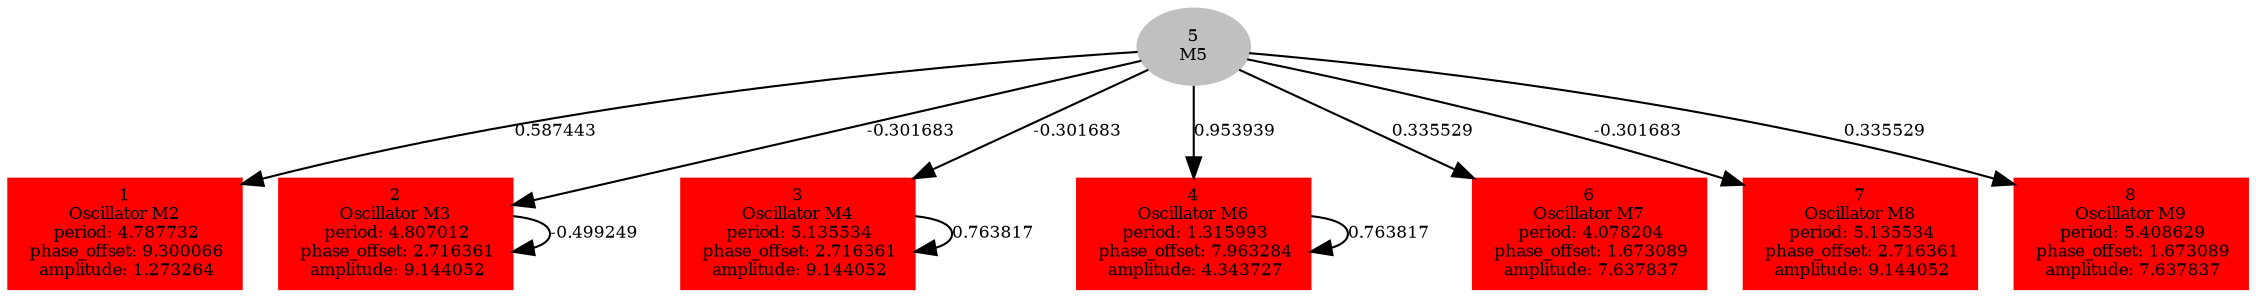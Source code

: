  digraph g{ forcelabels=true;
1 [label=<1<BR />Oscillator M2<BR /> period: 4.787732<BR /> phase_offset: 9.300066<BR /> amplitude: 1.273264>, shape=box,color=red,style=filled,fontsize=8];2 [label=<2<BR />Oscillator M3<BR /> period: 4.807012<BR /> phase_offset: 2.716361<BR /> amplitude: 9.144052>, shape=box,color=red,style=filled,fontsize=8];3 [label=<3<BR />Oscillator M4<BR /> period: 5.135534<BR /> phase_offset: 2.716361<BR /> amplitude: 9.144052>, shape=box,color=red,style=filled,fontsize=8];4 [label=<4<BR />Oscillator M6<BR /> period: 1.315993<BR /> phase_offset: 7.963284<BR /> amplitude: 4.343727>, shape=box,color=red,style=filled,fontsize=8];5[label=<5<BR/>M5>,color="grey",style=filled,fontsize=8];
6 [label=<6<BR />Oscillator M7<BR /> period: 4.078204<BR /> phase_offset: 1.673089<BR /> amplitude: 7.637837>, shape=box,color=red,style=filled,fontsize=8];7 [label=<7<BR />Oscillator M8<BR /> period: 5.135534<BR /> phase_offset: 2.716361<BR /> amplitude: 9.144052>, shape=box,color=red,style=filled,fontsize=8];8 [label=<8<BR />Oscillator M9<BR /> period: 5.408629<BR /> phase_offset: 1.673089<BR /> amplitude: 7.637837>, shape=box,color=red,style=filled,fontsize=8];2 -> 2[label="-0.499249 ",fontsize="8"];
3 -> 3[label="0.763817 ",fontsize="8"];
4 -> 4[label="0.763817 ",fontsize="8"];
5 -> 1[label="0.587443 ",fontsize="8"];
5 -> 2[label="-0.301683 ",fontsize="8"];
5 -> 3[label="-0.301683 ",fontsize="8"];
5 -> 4[label="0.953939 ",fontsize="8"];
5 -> 6[label="0.335529 ",fontsize="8"];
5 -> 7[label="-0.301683 ",fontsize="8"];
5 -> 8[label="0.335529 ",fontsize="8"];
 }
